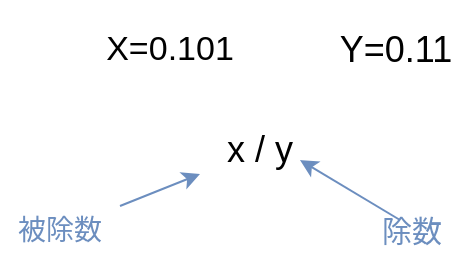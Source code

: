 <mxfile version="21.1.5" type="github">
  <diagram name="第 1 页" id="gkmG7VhInbEr2ceo7PEO">
    <mxGraphModel dx="1002" dy="573" grid="1" gridSize="10" guides="1" tooltips="1" connect="1" arrows="1" fold="1" page="1" pageScale="1" pageWidth="827" pageHeight="1169" math="0" shadow="0">
      <root>
        <mxCell id="0" />
        <mxCell id="1" parent="0" />
        <mxCell id="cOr0uvuOLXsDWpgKQ7CC-1" value="&lt;font style=&quot;font-size: 17px;&quot;&gt;X=0.101&lt;/font&gt;" style="text;html=1;strokeColor=none;fillColor=none;align=center;verticalAlign=middle;whiteSpace=wrap;rounded=0;" vertex="1" parent="1">
          <mxGeometry x="190" y="100" width="70" height="50" as="geometry" />
        </mxCell>
        <mxCell id="cOr0uvuOLXsDWpgKQ7CC-2" value="&lt;font style=&quot;font-size: 18px;&quot;&gt;Y=0.11&lt;/font&gt;" style="text;html=1;strokeColor=none;fillColor=none;align=center;verticalAlign=middle;whiteSpace=wrap;rounded=0;" vertex="1" parent="1">
          <mxGeometry x="300" y="100" width="76" height="50" as="geometry" />
        </mxCell>
        <mxCell id="cOr0uvuOLXsDWpgKQ7CC-3" value="&lt;font style=&quot;font-size: 18px;&quot;&gt;x / y&lt;/font&gt;" style="text;html=1;strokeColor=none;fillColor=none;align=center;verticalAlign=middle;whiteSpace=wrap;rounded=0;" vertex="1" parent="1">
          <mxGeometry x="240" y="160" width="60" height="30" as="geometry" />
        </mxCell>
        <mxCell id="cOr0uvuOLXsDWpgKQ7CC-4" value="" style="endArrow=classic;html=1;rounded=0;fillColor=#dae8fc;strokeColor=#ffffff;" edge="1" parent="1">
          <mxGeometry width="50" height="50" relative="1" as="geometry">
            <mxPoint x="200" y="200" as="sourcePoint" />
            <mxPoint x="250" y="180" as="targetPoint" />
          </mxGeometry>
        </mxCell>
        <mxCell id="cOr0uvuOLXsDWpgKQ7CC-5" value="" style="endArrow=classic;html=1;rounded=0;entryX=0.833;entryY=0.667;entryDx=0;entryDy=0;entryPerimeter=0;fillColor=#dae8fc;strokeColor=#6c8ebf;" edge="1" parent="1" target="cOr0uvuOLXsDWpgKQ7CC-3">
          <mxGeometry width="50" height="50" relative="1" as="geometry">
            <mxPoint x="340" y="210" as="sourcePoint" />
            <mxPoint x="440" y="260" as="targetPoint" />
          </mxGeometry>
        </mxCell>
        <mxCell id="cOr0uvuOLXsDWpgKQ7CC-6" value="&lt;font color=&quot;#6c8ebf&quot; style=&quot;font-size: 15px;&quot;&gt;除数&lt;/font&gt;" style="text;html=1;strokeColor=none;fillColor=none;align=center;verticalAlign=middle;whiteSpace=wrap;rounded=0;" vertex="1" parent="1">
          <mxGeometry x="316" y="200" width="60" height="30" as="geometry" />
        </mxCell>
        <mxCell id="cOr0uvuOLXsDWpgKQ7CC-7" value="" style="endArrow=classic;html=1;rounded=0;fillColor=#dae8fc;strokeColor=#6c8ebf;" edge="1" parent="1" source="cOr0uvuOLXsDWpgKQ7CC-10" target="cOr0uvuOLXsDWpgKQ7CC-3">
          <mxGeometry width="50" height="50" relative="1" as="geometry">
            <mxPoint x="190" y="240" as="sourcePoint" />
            <mxPoint x="260" y="220" as="targetPoint" />
            <Array as="points" />
          </mxGeometry>
        </mxCell>
        <mxCell id="cOr0uvuOLXsDWpgKQ7CC-10" value="&lt;font color=&quot;#6c8ebf&quot; style=&quot;font-size: 14px;&quot;&gt;被除数&lt;/font&gt;" style="text;html=1;strokeColor=none;fillColor=none;align=center;verticalAlign=middle;whiteSpace=wrap;rounded=0;" vertex="1" parent="1">
          <mxGeometry x="140" y="200" width="60" height="30" as="geometry" />
        </mxCell>
      </root>
    </mxGraphModel>
  </diagram>
</mxfile>
